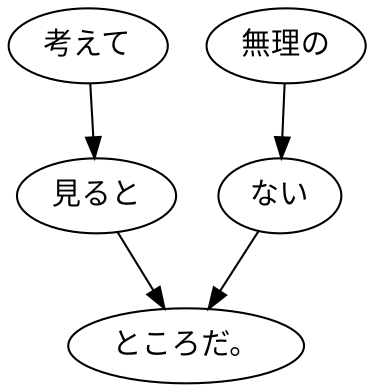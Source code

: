 digraph graph4169 {
	node0 [label="考えて"];
	node1 [label="見ると"];
	node2 [label="無理の"];
	node3 [label="ない"];
	node4 [label="ところだ。"];
	node0 -> node1;
	node1 -> node4;
	node2 -> node3;
	node3 -> node4;
}
